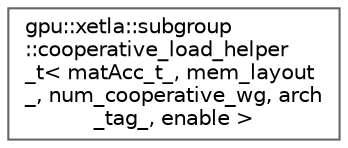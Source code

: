 digraph "Graphical Class Hierarchy"
{
 // LATEX_PDF_SIZE
  bgcolor="transparent";
  edge [fontname=Helvetica,fontsize=10,labelfontname=Helvetica,labelfontsize=10];
  node [fontname=Helvetica,fontsize=10,shape=box,height=0.2,width=0.4];
  rankdir="LR";
  Node0 [id="Node000000",label="gpu::xetla::subgroup\l::cooperative_load_helper\l_t\< matAcc_t_, mem_layout\l_, num_cooperative_wg, arch\l_tag_, enable \>",height=0.2,width=0.4,color="grey40", fillcolor="white", style="filled",URL="$classgpu_1_1xetla_1_1subgroup_1_1cooperative__load__helper__t.html",tooltip="Helper to do the cooperative workgroups load."];
}
